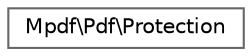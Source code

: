 digraph "Graphical Class Hierarchy"
{
 // LATEX_PDF_SIZE
  bgcolor="transparent";
  edge [fontname=Helvetica,fontsize=10,labelfontname=Helvetica,labelfontsize=10];
  node [fontname=Helvetica,fontsize=10,shape=box,height=0.2,width=0.4];
  rankdir="LR";
  Node0 [id="Node000000",label="Mpdf\\Pdf\\Protection",height=0.2,width=0.4,color="grey40", fillcolor="white", style="filled",URL="$classMpdf_1_1Pdf_1_1Protection.html",tooltip=" "];
}
